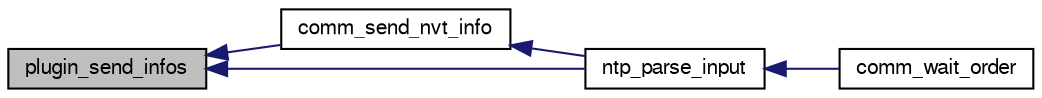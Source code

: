 digraph G
{
  bgcolor="transparent";
  edge [fontname="FreeSans",fontsize="10",labelfontname="FreeSans",labelfontsize="10"];
  node [fontname="FreeSans",fontsize="10",shape=record];
  rankdir=LR;
  Node1 [label="plugin_send_infos",height=0.2,width=0.4,color="black", fillcolor="grey75", style="filled" fontcolor="black"];
  Node1 -> Node2 [dir=back,color="midnightblue",fontsize="10",style="solid",fontname="FreeSans"];
  Node2 [label="comm_send_nvt_info",height=0.2,width=0.4,color="black",URL="$comm_8h.html#aa7b0f6d9abdb114dad2784d5f0110df4",tooltip="Send the OTP NVT_INFO message and then handle any COMPLETE_LIST and PLUGIN_INFO commands..."];
  Node2 -> Node3 [dir=back,color="midnightblue",fontsize="10",style="solid",fontname="FreeSans"];
  Node3 [label="ntp_parse_input",height=0.2,width=0.4,color="black",URL="$ntp_8h.html#ad385351203f78e3406be7002270026d0",tooltip="Parses the input sent by the client before the NEW_ATTACK message."];
  Node3 -> Node4 [dir=back,color="midnightblue",fontsize="10",style="solid",fontname="FreeSans"];
  Node4 [label="comm_wait_order",height=0.2,width=0.4,color="black",URL="$comm_8h.html#ae6a440e81d4192ba998ac45d1025b21f",tooltip="This function waits for the attack order of the client. Meanwhile, it processes all..."];
  Node1 -> Node3 [dir=back,color="midnightblue",fontsize="10",style="solid",fontname="FreeSans"];
}
